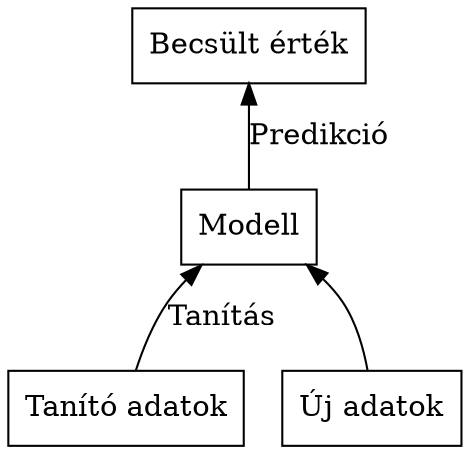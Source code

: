 digraph generative {
    graph [dpi=300]
    rankdir = "BT"

    training_data [label="Tanító adatok", shape="rectangle"]
    model [label="Modell", shape="rectangle"]
    new_data [label="Új adatok", shape="rectangle"]
    prediction [label="Becsült érték", shape="rectangle"]

    training_data -> model [label="Tanítás       "]
    new_data -> model []
    model -> prediction [label="Predikció"]

}